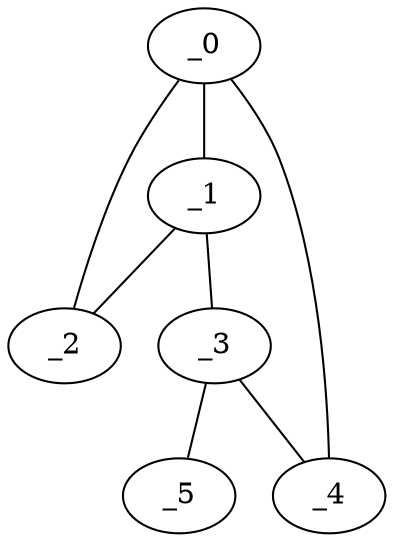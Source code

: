 graph MP1_0100 {
	_0	 [x="1.22405",
		y="1.67649"];
	_1	 [x="2.26903",
		y="3.04315"];
	_0 -- _1;
	_2	 [x="2.63666",
		y="0.00654206"];
	_0 -- _2;
	_4	 [x="0.448242",
		y="2.76559"];
	_0 -- _4;
	_1 -- _2;
	_3	 [x="0.52",
		y="0.49"];
	_1 -- _3;
	_3 -- _4;
	_5	 [x="2.76585",
		y="2.52425"];
	_3 -- _5;
}
